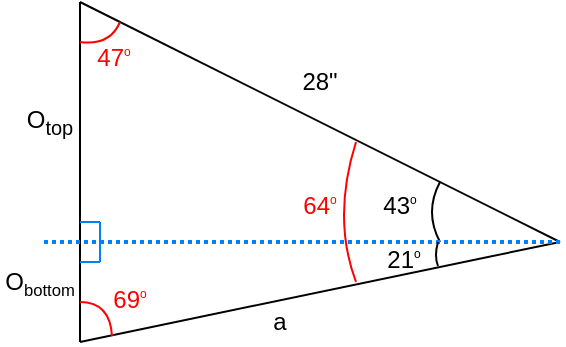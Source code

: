 <mxfile version="14.1.8" type="device"><diagram id="vR1D3G6NArQ9Ziqjwmda" name="Page-1"><mxGraphModel dx="434" dy="322" grid="1" gridSize="10" guides="1" tooltips="1" connect="1" arrows="1" fold="1" page="1" pageScale="1" pageWidth="850" pageHeight="1100" math="0" shadow="0"><root><mxCell id="0"/><mxCell id="1" parent="0"/><mxCell id="DGALyaE_AFNqFlPwTdhZ-2" value="" style="endArrow=none;html=1;endFill=0;" edge="1" parent="1"><mxGeometry width="50" height="50" relative="1" as="geometry"><mxPoint x="400" y="400" as="sourcePoint"/><mxPoint x="640" y="520" as="targetPoint"/></mxGeometry></mxCell><mxCell id="DGALyaE_AFNqFlPwTdhZ-3" value="" style="endArrow=none;html=1;endFill=0;" edge="1" parent="1"><mxGeometry width="50" height="50" relative="1" as="geometry"><mxPoint x="400" y="570" as="sourcePoint"/><mxPoint x="400" y="400" as="targetPoint"/></mxGeometry></mxCell><mxCell id="DGALyaE_AFNqFlPwTdhZ-4" value="" style="endArrow=none;html=1;endFill=0;" edge="1" parent="1"><mxGeometry width="50" height="50" relative="1" as="geometry"><mxPoint x="400" y="570" as="sourcePoint"/><mxPoint x="640" y="520" as="targetPoint"/></mxGeometry></mxCell><mxCell id="DGALyaE_AFNqFlPwTdhZ-5" value="" style="curved=1;endArrow=none;html=1;endFill=0;" edge="1" parent="1"><mxGeometry width="50" height="50" relative="1" as="geometry"><mxPoint x="580" y="520" as="sourcePoint"/><mxPoint x="580" y="490" as="targetPoint"/><Array as="points"><mxPoint x="572" y="505"/></Array></mxGeometry></mxCell><mxCell id="DGALyaE_AFNqFlPwTdhZ-6" value="" style="endArrow=none;dashed=1;html=1;dashPattern=1 1;strokeWidth=2;strokeColor=#007FFF;" edge="1" parent="1"><mxGeometry width="50" height="50" relative="1" as="geometry"><mxPoint x="640" y="520" as="sourcePoint"/><mxPoint x="380" y="520" as="targetPoint"/></mxGeometry></mxCell><mxCell id="DGALyaE_AFNqFlPwTdhZ-7" value="43&lt;sup&gt;&lt;font style=&quot;font-size: 6px&quot;&gt;o&lt;/font&gt;&lt;/sup&gt;" style="text;html=1;strokeColor=none;fillColor=none;align=center;verticalAlign=middle;whiteSpace=wrap;rounded=0;" vertex="1" parent="1"><mxGeometry x="550" y="490" width="20" height="20" as="geometry"/></mxCell><mxCell id="DGALyaE_AFNqFlPwTdhZ-8" value="" style="curved=1;endArrow=none;html=1;endFill=0;" edge="1" parent="1"><mxGeometry width="50" height="50" relative="1" as="geometry"><mxPoint x="579" y="532" as="sourcePoint"/><mxPoint x="579" y="520" as="targetPoint"/><Array as="points"><mxPoint x="577" y="527"/></Array></mxGeometry></mxCell><mxCell id="DGALyaE_AFNqFlPwTdhZ-9" value="21&lt;sup&gt;&lt;font style=&quot;font-size: 6px&quot;&gt;o&lt;/font&gt;&lt;/sup&gt;" style="text;html=1;strokeColor=none;fillColor=none;align=center;verticalAlign=middle;whiteSpace=wrap;rounded=0;" vertex="1" parent="1"><mxGeometry x="552" y="517" width="20" height="20" as="geometry"/></mxCell><mxCell id="DGALyaE_AFNqFlPwTdhZ-10" value="" style="curved=1;endArrow=none;html=1;endFill=0;fillColor=#f8cecc;strokeColor=#FF0000;" edge="1" parent="1"><mxGeometry width="50" height="50" relative="1" as="geometry"><mxPoint x="538" y="540" as="sourcePoint"/><mxPoint x="538" y="470" as="targetPoint"/><Array as="points"><mxPoint x="526" y="508"/></Array></mxGeometry></mxCell><mxCell id="DGALyaE_AFNqFlPwTdhZ-11" value="64&lt;sup&gt;&lt;font style=&quot;font-size: 6px&quot;&gt;o&lt;/font&gt;&lt;/sup&gt;" style="text;html=1;strokeColor=none;align=center;verticalAlign=middle;whiteSpace=wrap;rounded=0;fontColor=#FF0000;" vertex="1" parent="1"><mxGeometry x="510" y="490" width="20" height="20" as="geometry"/></mxCell><mxCell id="DGALyaE_AFNqFlPwTdhZ-12" value="47&lt;sup&gt;&lt;font style=&quot;font-size: 6px&quot;&gt;o&lt;/font&gt;&lt;/sup&gt;" style="text;html=1;strokeColor=none;align=center;verticalAlign=middle;whiteSpace=wrap;rounded=0;fontColor=#FF0000;" vertex="1" parent="1"><mxGeometry x="407" y="416" width="20" height="20" as="geometry"/></mxCell><mxCell id="DGALyaE_AFNqFlPwTdhZ-13" value="69&lt;sup&gt;&lt;font style=&quot;font-size: 6px&quot;&gt;o&lt;/font&gt;&lt;/sup&gt;" style="text;html=1;strokeColor=none;align=center;verticalAlign=middle;whiteSpace=wrap;rounded=0;fontColor=#FF0000;" vertex="1" parent="1"><mxGeometry x="415" y="537" width="20" height="20" as="geometry"/></mxCell><mxCell id="DGALyaE_AFNqFlPwTdhZ-14" value="" style="curved=1;endArrow=none;html=1;endFill=0;fillColor=#f8cecc;strokeColor=#FF0000;" edge="1" parent="1"><mxGeometry width="50" height="50" relative="1" as="geometry"><mxPoint x="420" y="410" as="sourcePoint"/><mxPoint x="400" y="420" as="targetPoint"/><Array as="points"><mxPoint x="415" y="422"/></Array></mxGeometry></mxCell><mxCell id="DGALyaE_AFNqFlPwTdhZ-15" value="" style="curved=1;endArrow=none;html=1;endFill=0;fillColor=#f8cecc;strokeColor=#FF0000;" edge="1" parent="1"><mxGeometry width="50" height="50" relative="1" as="geometry"><mxPoint x="400" y="550" as="sourcePoint"/><mxPoint x="416" y="567" as="targetPoint"/><Array as="points"><mxPoint x="415" y="550"/></Array></mxGeometry></mxCell><mxCell id="DGALyaE_AFNqFlPwTdhZ-16" value="28&lt;span&gt;&quot;&lt;/span&gt;" style="text;html=1;strokeColor=none;fillColor=none;align=center;verticalAlign=middle;whiteSpace=wrap;rounded=0;" vertex="1" parent="1"><mxGeometry x="510" y="430" width="20" height="20" as="geometry"/></mxCell><mxCell id="DGALyaE_AFNqFlPwTdhZ-17" value="" style="endArrow=none;html=1;strokeColor=#007FFF;fontColor=#FF0000;endFill=0;" edge="1" parent="1"><mxGeometry width="50" height="50" relative="1" as="geometry"><mxPoint x="400" y="510" as="sourcePoint"/><mxPoint x="410" y="510" as="targetPoint"/></mxGeometry></mxCell><mxCell id="DGALyaE_AFNqFlPwTdhZ-18" value="" style="endArrow=none;html=1;strokeColor=#007FFF;fontColor=#FF0000;endFill=0;" edge="1" parent="1"><mxGeometry width="50" height="50" relative="1" as="geometry"><mxPoint x="410" y="510" as="sourcePoint"/><mxPoint x="410" y="520" as="targetPoint"/></mxGeometry></mxCell><mxCell id="DGALyaE_AFNqFlPwTdhZ-19" value="" style="endArrow=none;html=1;strokeColor=#007FFF;fontColor=#FF0000;endFill=0;" edge="1" parent="1"><mxGeometry width="50" height="50" relative="1" as="geometry"><mxPoint x="410" y="520" as="sourcePoint"/><mxPoint x="410" y="530" as="targetPoint"/><Array as="points"/></mxGeometry></mxCell><mxCell id="DGALyaE_AFNqFlPwTdhZ-20" value="" style="endArrow=none;html=1;strokeColor=#007FFF;fontColor=#FF0000;endFill=0;" edge="1" parent="1"><mxGeometry width="50" height="50" relative="1" as="geometry"><mxPoint x="410" y="530" as="sourcePoint"/><mxPoint x="400" y="530" as="targetPoint"/><Array as="points"/></mxGeometry></mxCell><mxCell id="DGALyaE_AFNqFlPwTdhZ-21" value="O&lt;sub&gt;top&lt;/sub&gt;" style="text;html=1;strokeColor=none;fillColor=none;align=center;verticalAlign=middle;whiteSpace=wrap;rounded=0;" vertex="1" parent="1"><mxGeometry x="370" y="450" width="30" height="20" as="geometry"/></mxCell><mxCell id="DGALyaE_AFNqFlPwTdhZ-22" value="O&lt;span style=&quot;font-size: 10px&quot;&gt;&lt;sub&gt;bottom&lt;/sub&gt;&lt;/span&gt;" style="text;html=1;strokeColor=none;fillColor=none;align=center;verticalAlign=middle;whiteSpace=wrap;rounded=0;" vertex="1" parent="1"><mxGeometry x="360" y="530" width="40" height="20" as="geometry"/></mxCell><mxCell id="DGALyaE_AFNqFlPwTdhZ-23" value="a" style="text;html=1;strokeColor=none;fillColor=none;align=center;verticalAlign=middle;whiteSpace=wrap;rounded=0;" vertex="1" parent="1"><mxGeometry x="480" y="550" width="40" height="20" as="geometry"/></mxCell></root></mxGraphModel></diagram></mxfile>